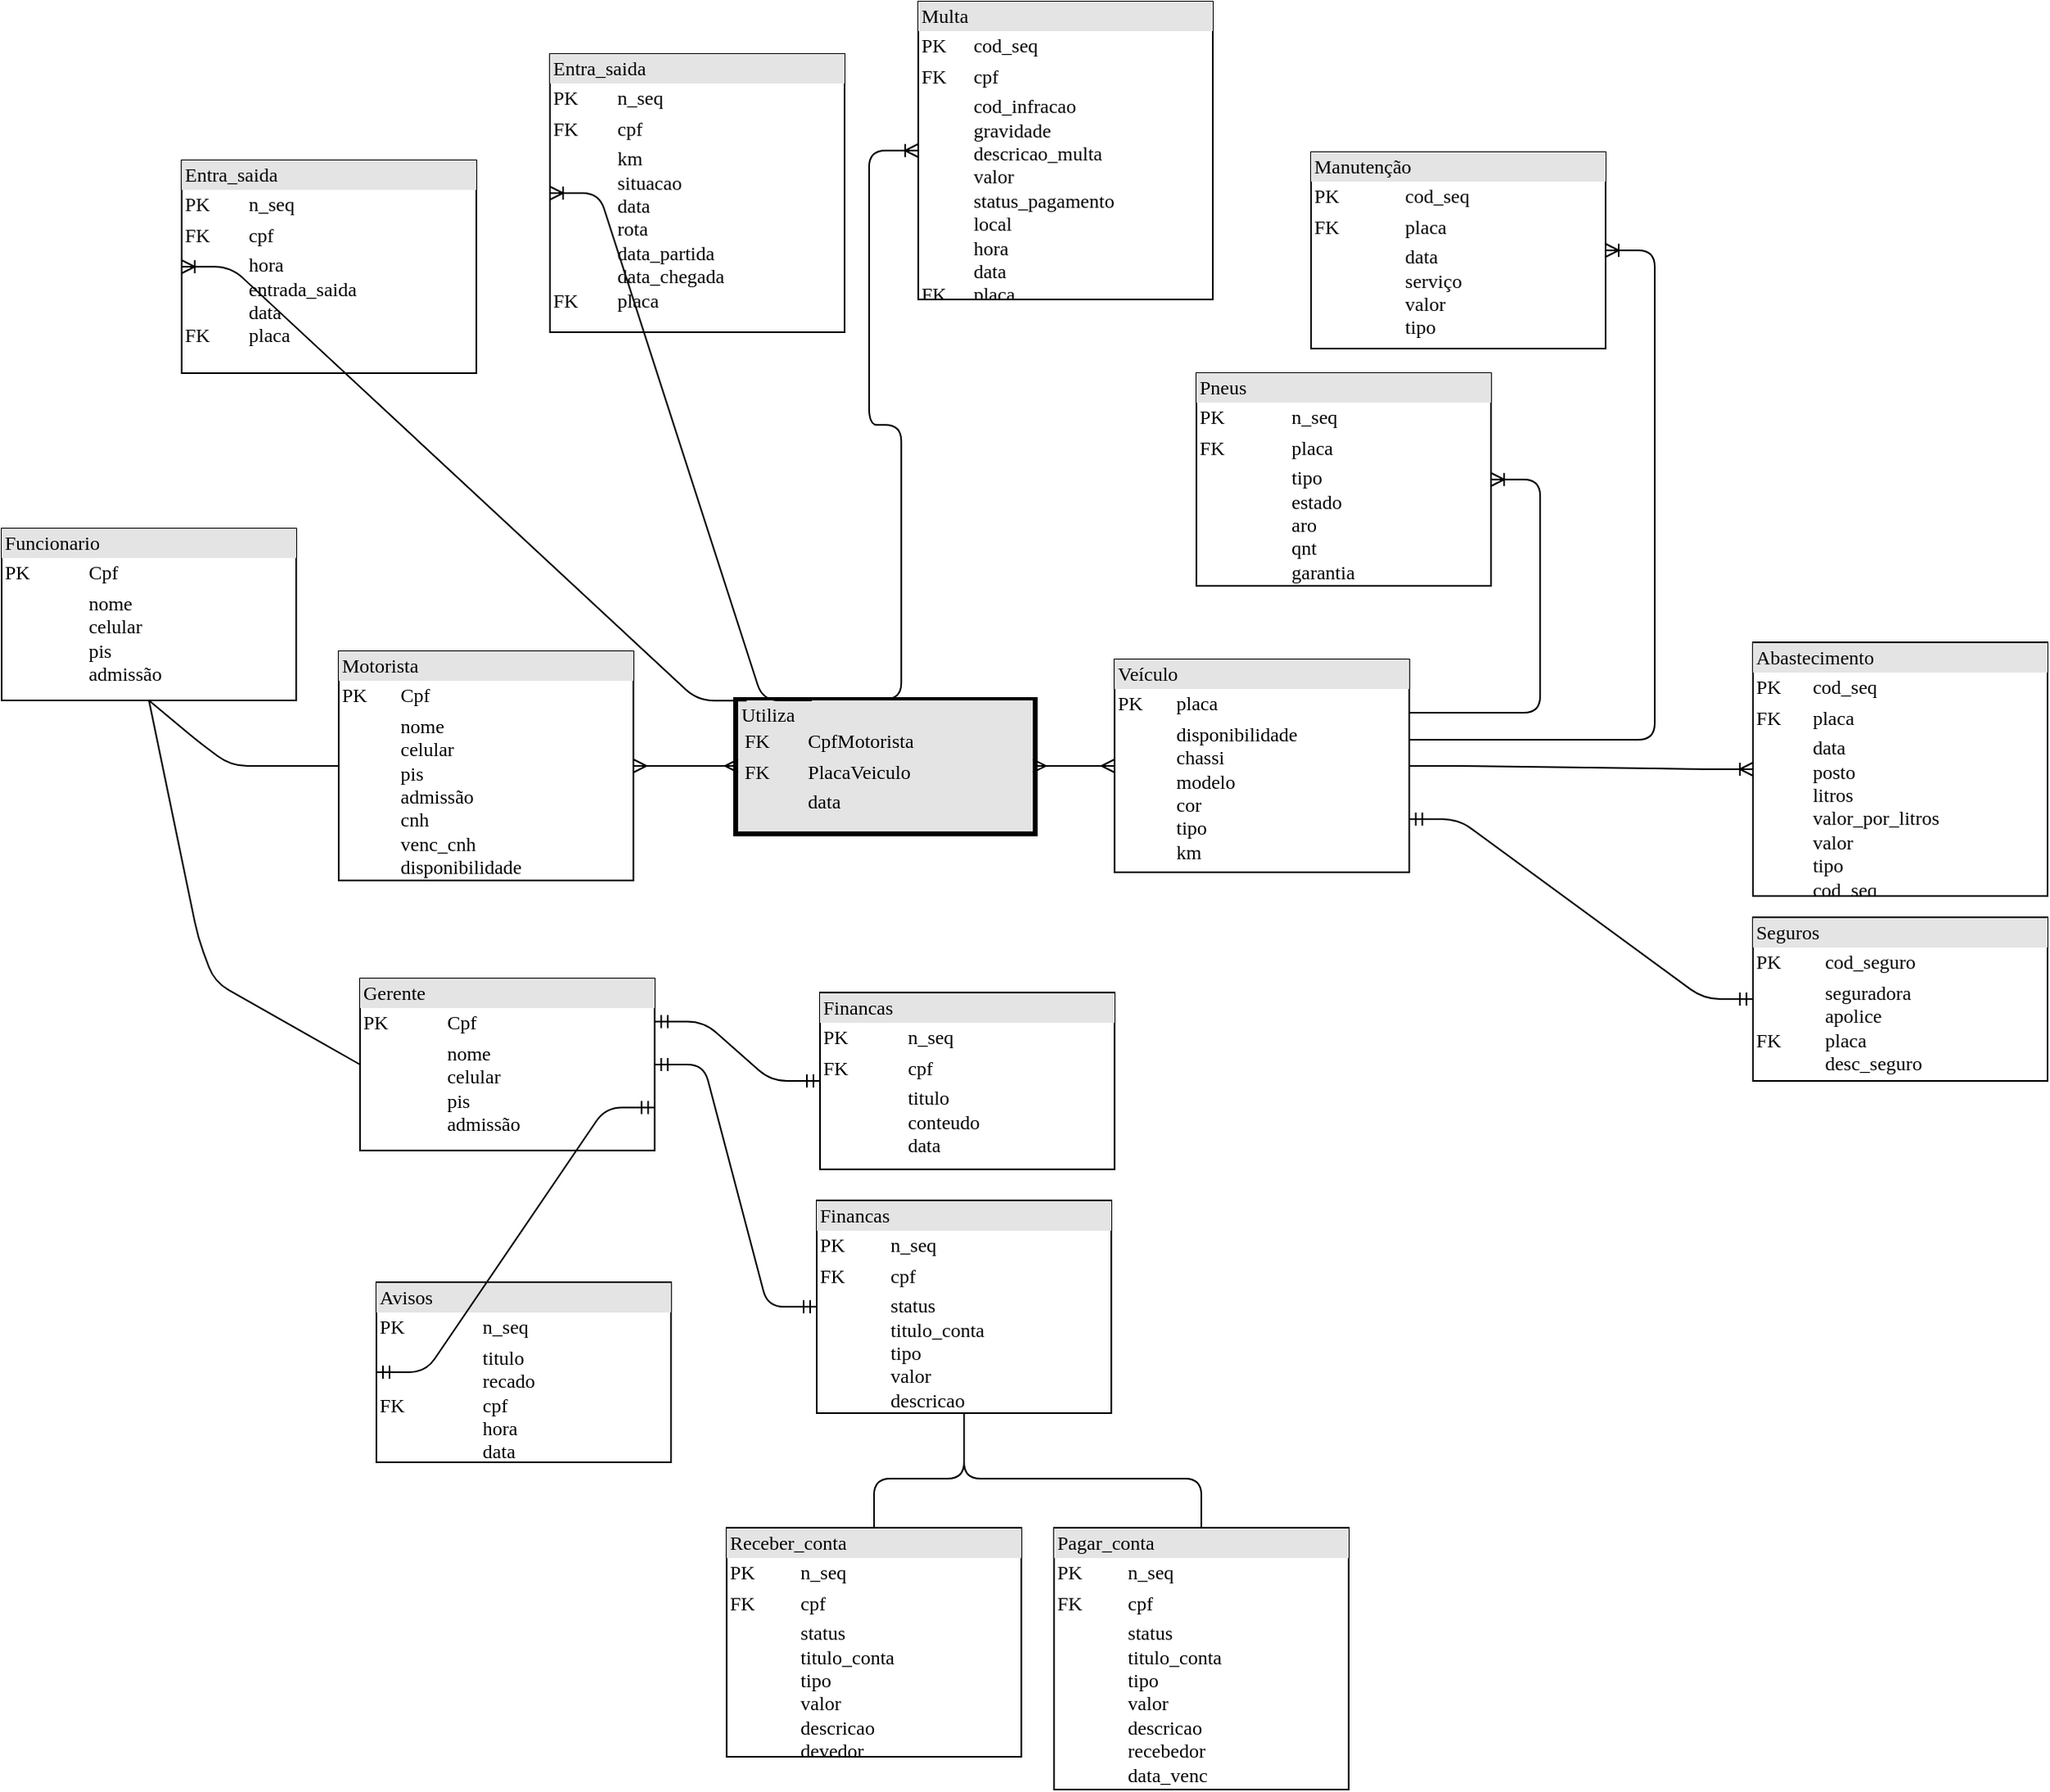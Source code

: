 <mxfile version="10.7.1" type="github"><diagram name="Page-1" id="2ca16b54-16f6-2749-3443-fa8db7711227"><mxGraphModel dx="2177" dy="1720" grid="1" gridSize="10" guides="1" tooltips="1" connect="1" arrows="1" fold="1" page="1" pageScale="1" pageWidth="1100" pageHeight="850" background="#ffffff" math="0" shadow="0"><root><mxCell id="0"/><mxCell id="1" parent="0"/><mxCell id="4HleYmOXz7uM1X4ugsMQ-54" value="" style="rounded=0;whiteSpace=wrap;html=1;strokeWidth=6;" vertex="1" parent="1"><mxGeometry x="230" y="306" width="180" height="79" as="geometry"/></mxCell><mxCell id="2ed32ef02a7f4228-3" value="&lt;div style=&quot;box-sizing: border-box ; width: 100% ; background: #e4e4e4 ; padding: 2px&quot;&gt;Utiliza&lt;table cellpadding=&quot;2&quot; cellspacing=&quot;0&quot; style=&quot;font-size: 1em ; width: 100%&quot;&gt;&lt;tbody&gt;&lt;tr&gt;&lt;td&gt;FK&lt;/td&gt;&lt;td&gt;CpfMotorista&lt;/td&gt;&lt;/tr&gt;&lt;tr&gt;&lt;td&gt;FK&lt;/td&gt;&lt;td&gt;PlacaVeiculo&lt;/td&gt;&lt;/tr&gt;&lt;tr&gt;&lt;td&gt;&lt;/td&gt;&lt;td&gt;data&lt;/td&gt;&lt;/tr&gt;&lt;tr&gt;&lt;td&gt;&lt;br&gt;&lt;/td&gt;&lt;td&gt;&lt;br&gt;&lt;/td&gt;&lt;/tr&gt;&lt;/tbody&gt;&lt;/table&gt;&lt;/div&gt;" style="verticalAlign=top;align=left;overflow=fill;html=1;rounded=0;shadow=0;comic=0;labelBackgroundColor=none;strokeColor=#000000;strokeWidth=1;fillColor=#ffffff;fontFamily=Verdana;fontSize=12;fontColor=#000000;" parent="1" vertex="1"><mxGeometry x="230" y="305" width="180" height="80" as="geometry"/></mxCell><mxCell id="2ed32ef02a7f4228-7" value="&lt;div style=&quot;box-sizing: border-box ; width: 100% ; background: #e4e4e4 ; padding: 2px&quot;&gt;Pneus&lt;/div&gt;&lt;table style=&quot;width: 100% ; font-size: 1em&quot; cellpadding=&quot;2&quot; cellspacing=&quot;0&quot;&gt;&lt;tbody&gt;&lt;tr&gt;&lt;td&gt;PK&lt;/td&gt;&lt;td&gt;n_seq&lt;/td&gt;&lt;/tr&gt;&lt;tr&gt;&lt;td&gt;FK&lt;/td&gt;&lt;td&gt;placa&lt;/td&gt;&lt;/tr&gt;&lt;tr&gt;&lt;td&gt;&lt;/td&gt;&lt;td&gt;tipo&lt;br&gt;estado&lt;br&gt;aro&lt;br&gt;qnt&lt;br&gt;garantia&lt;/td&gt;&lt;/tr&gt;&lt;/tbody&gt;&lt;/table&gt;" style="verticalAlign=top;align=left;overflow=fill;html=1;rounded=0;shadow=0;comic=0;labelBackgroundColor=none;strokeColor=#000000;strokeWidth=1;fillColor=#ffffff;fontFamily=Verdana;fontSize=12;fontColor=#000000;" parent="1" vertex="1"><mxGeometry x="510" y="105" width="180" height="130" as="geometry"/></mxCell><mxCell id="2ed32ef02a7f4228-8" value="&lt;div style=&quot;box-sizing: border-box ; width: 100% ; background: #e4e4e4 ; padding: 2px&quot;&gt;Veículo&lt;/div&gt;&lt;table style=&quot;width: 100% ; font-size: 1em&quot; cellpadding=&quot;2&quot; cellspacing=&quot;0&quot;&gt;&lt;tbody&gt;&lt;tr&gt;&lt;td&gt;PK&lt;/td&gt;&lt;td&gt;placa&lt;br&gt;&lt;/td&gt;&lt;/tr&gt;&lt;tr&gt;&lt;td&gt;&lt;/td&gt;&lt;td&gt;disponibilidade&lt;br&gt;chassi&lt;br&gt;modelo&lt;br&gt;cor&lt;br&gt;tipo&lt;br&gt;km&lt;/td&gt;&lt;/tr&gt;&lt;/tbody&gt;&lt;/table&gt;&lt;br&gt;" style="verticalAlign=top;align=left;overflow=fill;html=1;rounded=0;shadow=0;comic=0;labelBackgroundColor=none;strokeColor=#000000;strokeWidth=1;fillColor=#ffffff;fontFamily=Verdana;fontSize=12;fontColor=#000000;" parent="1" vertex="1"><mxGeometry x="460" y="280" width="180" height="130" as="geometry"/></mxCell><mxCell id="4HleYmOXz7uM1X4ugsMQ-1" value="&lt;div style=&quot;box-sizing: border-box ; width: 100% ; background: #e4e4e4 ; padding: 2px&quot;&gt;Funcionario&lt;/div&gt;&lt;table style=&quot;width: 100% ; font-size: 1em&quot; cellpadding=&quot;2&quot; cellspacing=&quot;0&quot;&gt;&lt;tbody&gt;&lt;tr&gt;&lt;td&gt;PK&lt;/td&gt;&lt;td&gt;Cpf&lt;br&gt;&lt;/td&gt;&lt;/tr&gt;&lt;tr&gt;&lt;td&gt;&lt;br&gt;&lt;/td&gt;&lt;td&gt;nome&lt;br&gt;celular&lt;br&gt;pis&lt;br&gt;admissão&lt;br&gt;&lt;/td&gt;&lt;/tr&gt;&lt;/tbody&gt;&lt;/table&gt;" style="verticalAlign=top;align=left;overflow=fill;html=1;rounded=0;shadow=0;comic=0;labelBackgroundColor=none;strokeColor=#000000;strokeWidth=1;fillColor=#ffffff;fontFamily=Verdana;fontSize=12;fontColor=#000000;" vertex="1" parent="1"><mxGeometry x="-220" y="200" width="180" height="105" as="geometry"/></mxCell><mxCell id="4HleYmOXz7uM1X4ugsMQ-3" value="&lt;div style=&quot;box-sizing: border-box ; width: 100% ; background: #e4e4e4 ; padding: 2px&quot;&gt;Gerente&lt;/div&gt;&lt;table style=&quot;width: 100% ; font-size: 1em&quot; cellpadding=&quot;2&quot; cellspacing=&quot;0&quot;&gt;&lt;tbody&gt;&lt;tr&gt;&lt;td&gt;PK&lt;/td&gt;&lt;td&gt;Cpf&lt;br&gt;&lt;/td&gt;&lt;/tr&gt;&lt;tr&gt;&lt;td&gt;&lt;br&gt;&lt;/td&gt;&lt;td&gt;nome&lt;br&gt;celular&lt;br&gt;pis&lt;br&gt;admissão&lt;br&gt;&lt;/td&gt;&lt;/tr&gt;&lt;/tbody&gt;&lt;/table&gt;" style="verticalAlign=top;align=left;overflow=fill;html=1;rounded=0;shadow=0;comic=0;labelBackgroundColor=none;strokeColor=#000000;strokeWidth=1;fillColor=#ffffff;fontFamily=Verdana;fontSize=12;fontColor=#000000;" vertex="1" parent="1"><mxGeometry x="-1" y="475" width="180" height="105" as="geometry"/></mxCell><mxCell id="4HleYmOXz7uM1X4ugsMQ-4" value="&lt;div style=&quot;box-sizing: border-box ; width: 100% ; background: #e4e4e4 ; padding: 2px&quot;&gt;Motorista&lt;/div&gt;&lt;table style=&quot;width: 100% ; font-size: 1em&quot; cellpadding=&quot;2&quot; cellspacing=&quot;0&quot;&gt;&lt;tbody&gt;&lt;tr&gt;&lt;td&gt;PK&lt;/td&gt;&lt;td&gt;Cpf&lt;br&gt;&lt;/td&gt;&lt;/tr&gt;&lt;tr&gt;&lt;td&gt;&lt;br&gt;&lt;/td&gt;&lt;td&gt;nome&lt;br&gt;celular&lt;br&gt;pis&lt;br&gt;admissão&lt;br&gt;cnh&lt;br&gt;venc_cnh&lt;br&gt;disponibilidade&lt;/td&gt;&lt;/tr&gt;&lt;/tbody&gt;&lt;/table&gt;" style="verticalAlign=top;align=left;overflow=fill;html=1;rounded=0;shadow=0;comic=0;labelBackgroundColor=none;strokeColor=#000000;strokeWidth=1;fillColor=#ffffff;fontFamily=Verdana;fontSize=12;fontColor=#000000;" vertex="1" parent="1"><mxGeometry x="-14" y="275" width="180" height="140" as="geometry"/></mxCell><mxCell id="4HleYmOXz7uM1X4ugsMQ-7" value="" style="edgeStyle=entityRelationEdgeStyle;fontSize=12;html=1;endArrow=ERoneToMany;entryX=0;entryY=0.5;entryDx=0;entryDy=0;exitX=0.387;exitY=-0.009;exitDx=0;exitDy=0;exitPerimeter=0;" edge="1" parent="1" source="2ed32ef02a7f4228-3" target="4HleYmOXz7uM1X4ugsMQ-50"><mxGeometry width="100" height="100" relative="1" as="geometry"><mxPoint x="360" y="260" as="sourcePoint"/><mxPoint x="320" y="-150" as="targetPoint"/></mxGeometry></mxCell><mxCell id="4HleYmOXz7uM1X4ugsMQ-10" value="" style="edgeStyle=entityRelationEdgeStyle;fontSize=12;html=1;endArrow=ERmany;startArrow=ERmany;exitX=1;exitY=0.5;exitDx=0;exitDy=0;" edge="1" parent="1" source="4HleYmOXz7uM1X4ugsMQ-4" target="2ed32ef02a7f4228-3"><mxGeometry width="100" height="100" relative="1" as="geometry"><mxPoint x="150" y="230" as="sourcePoint"/><mxPoint x="250" y="130" as="targetPoint"/></mxGeometry></mxCell><mxCell id="4HleYmOXz7uM1X4ugsMQ-11" value="" style="edgeStyle=entityRelationEdgeStyle;fontSize=12;html=1;endArrow=ERmany;startArrow=ERmany;exitX=1;exitY=0.5;exitDx=0;exitDy=0;entryX=0;entryY=0.5;entryDx=0;entryDy=0;" edge="1" parent="1" source="2ed32ef02a7f4228-3" target="2ed32ef02a7f4228-8"><mxGeometry width="100" height="100" relative="1" as="geometry"><mxPoint x="390.167" y="414.833" as="sourcePoint"/><mxPoint x="454.5" y="414.5" as="targetPoint"/></mxGeometry></mxCell><mxCell id="4HleYmOXz7uM1X4ugsMQ-16" value="" style="endArrow=none;html=1;entryX=0.5;entryY=1;entryDx=0;entryDy=0;exitX=0;exitY=0.5;exitDx=0;exitDy=0;" edge="1" parent="1" source="4HleYmOXz7uM1X4ugsMQ-4" target="4HleYmOXz7uM1X4ugsMQ-1"><mxGeometry width="50" height="50" relative="1" as="geometry"><mxPoint x="-230" y="340" as="sourcePoint"/><mxPoint x="-180" y="290" as="targetPoint"/><Array as="points"><mxPoint x="-80" y="345"/><mxPoint x="-100" y="330"/></Array></mxGeometry></mxCell><mxCell id="4HleYmOXz7uM1X4ugsMQ-17" value="" style="endArrow=none;html=1;entryX=0.5;entryY=1;entryDx=0;entryDy=0;exitX=0;exitY=0.5;exitDx=0;exitDy=0;" edge="1" parent="1" source="4HleYmOXz7uM1X4ugsMQ-3" target="4HleYmOXz7uM1X4ugsMQ-1"><mxGeometry width="50" height="50" relative="1" as="geometry"><mxPoint x="-130" y="420" as="sourcePoint"/><mxPoint x="-130" y="355" as="targetPoint"/><Array as="points"><mxPoint x="-90" y="477"/><mxPoint x="-100" y="450"/></Array></mxGeometry></mxCell><mxCell id="4HleYmOXz7uM1X4ugsMQ-18" value="" style="edgeStyle=entityRelationEdgeStyle;fontSize=12;html=1;endArrow=ERoneToMany;exitX=1;exitY=0.25;exitDx=0;exitDy=0;" edge="1" parent="1" source="2ed32ef02a7f4228-8" target="2ed32ef02a7f4228-7"><mxGeometry width="100" height="100" relative="1" as="geometry"><mxPoint x="610" y="220" as="sourcePoint"/><mxPoint x="540" y="270" as="targetPoint"/></mxGeometry></mxCell><mxCell id="4HleYmOXz7uM1X4ugsMQ-20" value="&lt;div style=&quot;box-sizing: border-box ; width: 100% ; background: #e4e4e4 ; padding: 2px&quot;&gt;Manutenção&lt;/div&gt;&lt;table style=&quot;width: 100% ; font-size: 1em&quot; cellpadding=&quot;2&quot; cellspacing=&quot;0&quot;&gt;&lt;tbody&gt;&lt;tr&gt;&lt;td&gt;PK&lt;/td&gt;&lt;td&gt;cod_seq&lt;/td&gt;&lt;/tr&gt;&lt;tr&gt;&lt;td&gt;FK&lt;/td&gt;&lt;td&gt;placa&lt;/td&gt;&lt;/tr&gt;&lt;tr&gt;&lt;td&gt;&lt;/td&gt;&lt;td&gt;data&lt;br&gt;serviço&lt;br&gt;valor&lt;br&gt;tipo&lt;/td&gt;&lt;/tr&gt;&lt;/tbody&gt;&lt;/table&gt;" style="verticalAlign=top;align=left;overflow=fill;html=1;rounded=0;shadow=0;comic=0;labelBackgroundColor=none;strokeColor=#000000;strokeWidth=1;fillColor=#ffffff;fontFamily=Verdana;fontSize=12;fontColor=#000000;" vertex="1" parent="1"><mxGeometry x="580" y="-30" width="180" height="120" as="geometry"/></mxCell><mxCell id="4HleYmOXz7uM1X4ugsMQ-28" value="" style="edgeStyle=entityRelationEdgeStyle;fontSize=12;html=1;endArrow=ERoneToMany;exitX=0.999;exitY=0.377;exitDx=0;exitDy=0;exitPerimeter=0;" edge="1" parent="1" source="2ed32ef02a7f4228-8" target="4HleYmOXz7uM1X4ugsMQ-20"><mxGeometry width="100" height="100" relative="1" as="geometry"><mxPoint x="650" y="330" as="sourcePoint"/><mxPoint x="930" y="240" as="targetPoint"/></mxGeometry></mxCell><mxCell id="4HleYmOXz7uM1X4ugsMQ-29" value="&lt;div style=&quot;box-sizing: border-box ; width: 100% ; background: #e4e4e4 ; padding: 2px&quot;&gt;Abastecimento&lt;/div&gt;&lt;table style=&quot;width: 100% ; font-size: 1em&quot; cellpadding=&quot;2&quot; cellspacing=&quot;0&quot;&gt;&lt;tbody&gt;&lt;tr&gt;&lt;td&gt;PK&lt;/td&gt;&lt;td&gt;cod_seq&lt;/td&gt;&lt;/tr&gt;&lt;tr&gt;&lt;td&gt;FK&lt;/td&gt;&lt;td&gt;placa&lt;/td&gt;&lt;/tr&gt;&lt;tr&gt;&lt;td&gt;&lt;/td&gt;&lt;td&gt;data&lt;br&gt;posto&lt;br&gt;litros&lt;br&gt;valor_por_litros&lt;br&gt;valor&lt;br&gt;tipo&lt;br&gt;cod_seq&lt;/td&gt;&lt;/tr&gt;&lt;/tbody&gt;&lt;/table&gt;" style="verticalAlign=top;align=left;overflow=fill;html=1;rounded=0;shadow=0;comic=0;labelBackgroundColor=none;strokeColor=#000000;strokeWidth=1;fillColor=#ffffff;fontFamily=Verdana;fontSize=12;fontColor=#000000;" vertex="1" parent="1"><mxGeometry x="850" y="269.5" width="180" height="155" as="geometry"/></mxCell><mxCell id="4HleYmOXz7uM1X4ugsMQ-30" value="" style="edgeStyle=entityRelationEdgeStyle;fontSize=12;html=1;endArrow=ERoneToMany;exitX=1;exitY=0.5;exitDx=0;exitDy=0;entryX=0;entryY=0.5;entryDx=0;entryDy=0;" edge="1" parent="1" source="2ed32ef02a7f4228-8" target="4HleYmOXz7uM1X4ugsMQ-29"><mxGeometry width="100" height="100" relative="1" as="geometry"><mxPoint x="649.571" y="354.714" as="sourcePoint"/><mxPoint x="770" y="40.0" as="targetPoint"/></mxGeometry></mxCell><mxCell id="4HleYmOXz7uM1X4ugsMQ-32" value="&lt;div style=&quot;box-sizing: border-box ; width: 100% ; background: #e4e4e4 ; padding: 2px&quot;&gt;Seguros&lt;/div&gt;&lt;table style=&quot;width: 100% ; font-size: 1em&quot; cellpadding=&quot;2&quot; cellspacing=&quot;0&quot;&gt;&lt;tbody&gt;&lt;tr&gt;&lt;td&gt;PK&lt;/td&gt;&lt;td&gt;cod_seguro&lt;/td&gt;&lt;/tr&gt;&lt;tr&gt;&lt;td&gt;FK&lt;/td&gt;&lt;td&gt;seguradora&lt;br&gt;apolice&lt;br&gt;placa&lt;br&gt;desc_seguro&lt;br&gt;&lt;br&gt;&lt;/td&gt;&lt;/tr&gt;&lt;/tbody&gt;&lt;/table&gt;" style="verticalAlign=top;align=left;overflow=fill;html=1;rounded=0;shadow=0;comic=0;labelBackgroundColor=none;strokeColor=#000000;strokeWidth=1;fillColor=#ffffff;fontFamily=Verdana;fontSize=12;fontColor=#000000;" vertex="1" parent="1"><mxGeometry x="850" y="437.5" width="180" height="100" as="geometry"/></mxCell><mxCell id="4HleYmOXz7uM1X4ugsMQ-35" value="" style="edgeStyle=entityRelationEdgeStyle;fontSize=12;html=1;endArrow=ERmandOne;startArrow=ERmandOne;exitX=1;exitY=0.75;exitDx=0;exitDy=0;entryX=0;entryY=0.5;entryDx=0;entryDy=0;" edge="1" parent="1" source="2ed32ef02a7f4228-8" target="4HleYmOXz7uM1X4ugsMQ-32"><mxGeometry width="100" height="100" relative="1" as="geometry"><mxPoint x="270" y="210" as="sourcePoint"/><mxPoint x="370" y="110" as="targetPoint"/></mxGeometry></mxCell><mxCell id="4HleYmOXz7uM1X4ugsMQ-36" value="&lt;div style=&quot;box-sizing: border-box ; width: 100% ; background: #e4e4e4 ; padding: 2px&quot;&gt;Avisos&lt;/div&gt;&lt;table style=&quot;width: 100% ; font-size: 1em&quot; cellpadding=&quot;2&quot; cellspacing=&quot;0&quot;&gt;&lt;tbody&gt;&lt;tr&gt;&lt;td&gt;PK&lt;/td&gt;&lt;td&gt;n_seq&lt;br&gt;&lt;/td&gt;&lt;/tr&gt;&lt;tr&gt;&lt;td&gt;FK&lt;/td&gt;&lt;td&gt;titulo&lt;br&gt;recado&lt;br&gt;cpf&lt;br&gt;hora&lt;br&gt;data&lt;/td&gt;&lt;/tr&gt;&lt;/tbody&gt;&lt;/table&gt;" style="verticalAlign=top;align=left;overflow=fill;html=1;rounded=0;shadow=0;comic=0;labelBackgroundColor=none;strokeColor=#000000;strokeWidth=1;fillColor=#ffffff;fontFamily=Verdana;fontSize=12;fontColor=#000000;" vertex="1" parent="1"><mxGeometry x="9" y="660.5" width="180" height="110" as="geometry"/></mxCell><mxCell id="4HleYmOXz7uM1X4ugsMQ-38" value="&lt;div style=&quot;box-sizing: border-box ; width: 100% ; background: #e4e4e4 ; padding: 2px&quot;&gt;Financas&lt;/div&gt;&lt;table style=&quot;width: 100% ; font-size: 1em&quot; cellpadding=&quot;2&quot; cellspacing=&quot;0&quot;&gt;&lt;tbody&gt;&lt;tr&gt;&lt;td&gt;PK&lt;/td&gt;&lt;td&gt;n_seq&lt;/td&gt;&lt;/tr&gt;&lt;tr&gt;&lt;td&gt;FK&lt;/td&gt;&lt;td&gt;cpf&lt;/td&gt;&lt;/tr&gt;&lt;tr&gt;&lt;td&gt;&lt;/td&gt;&lt;td&gt;status&lt;br&gt;titulo_conta&lt;br&gt;tipo&lt;br&gt;valor&lt;br&gt;descricao&lt;/td&gt;&lt;/tr&gt;&lt;/tbody&gt;&lt;/table&gt;" style="verticalAlign=top;align=left;overflow=fill;html=1;rounded=0;shadow=0;comic=0;labelBackgroundColor=none;strokeColor=#000000;strokeWidth=1;fillColor=#ffffff;fontFamily=Verdana;fontSize=12;fontColor=#000000;" vertex="1" parent="1"><mxGeometry x="278" y="610.5" width="180" height="130" as="geometry"/></mxCell><mxCell id="4HleYmOXz7uM1X4ugsMQ-39" value="&lt;div style=&quot;box-sizing: border-box ; width: 100% ; background: #e4e4e4 ; padding: 2px&quot;&gt;Receber_conta&lt;/div&gt;&lt;table style=&quot;width: 100% ; font-size: 1em&quot; cellpadding=&quot;2&quot; cellspacing=&quot;0&quot;&gt;&lt;tbody&gt;&lt;tr&gt;&lt;td&gt;PK&lt;/td&gt;&lt;td&gt;n_seq&lt;/td&gt;&lt;/tr&gt;&lt;tr&gt;&lt;td&gt;FK&lt;/td&gt;&lt;td&gt;cpf&lt;/td&gt;&lt;/tr&gt;&lt;tr&gt;&lt;td&gt;&lt;/td&gt;&lt;td&gt;status&lt;br&gt;titulo_conta&lt;br&gt;tipo&lt;br&gt;valor&lt;br&gt;descricao&lt;br&gt;devedor&lt;/td&gt;&lt;/tr&gt;&lt;/tbody&gt;&lt;/table&gt;" style="verticalAlign=top;align=left;overflow=fill;html=1;rounded=0;shadow=0;comic=0;labelBackgroundColor=none;strokeColor=#000000;strokeWidth=1;fillColor=#ffffff;fontFamily=Verdana;fontSize=12;fontColor=#000000;" vertex="1" parent="1"><mxGeometry x="223" y="810.5" width="180" height="140" as="geometry"/></mxCell><mxCell id="4HleYmOXz7uM1X4ugsMQ-40" value="&lt;div style=&quot;box-sizing: border-box ; width: 100% ; background: #e4e4e4 ; padding: 2px&quot;&gt;Pagar_conta&lt;/div&gt;&lt;table style=&quot;width: 100% ; font-size: 1em&quot; cellpadding=&quot;2&quot; cellspacing=&quot;0&quot;&gt;&lt;tbody&gt;&lt;tr&gt;&lt;td&gt;PK&lt;/td&gt;&lt;td&gt;n_seq&lt;/td&gt;&lt;/tr&gt;&lt;tr&gt;&lt;td&gt;FK&lt;/td&gt;&lt;td&gt;cpf&lt;/td&gt;&lt;/tr&gt;&lt;tr&gt;&lt;td&gt;&lt;/td&gt;&lt;td&gt;status&lt;br&gt;titulo_conta&lt;br&gt;tipo&lt;br&gt;valor&lt;br&gt;descricao&lt;br&gt;recebedor&lt;br&gt;data_venc&lt;/td&gt;&lt;/tr&gt;&lt;/tbody&gt;&lt;/table&gt;" style="verticalAlign=top;align=left;overflow=fill;html=1;rounded=0;shadow=0;comic=0;labelBackgroundColor=none;strokeColor=#000000;strokeWidth=1;fillColor=#ffffff;fontFamily=Verdana;fontSize=12;fontColor=#000000;" vertex="1" parent="1"><mxGeometry x="423" y="810.5" width="180" height="160" as="geometry"/></mxCell><mxCell id="4HleYmOXz7uM1X4ugsMQ-41" value="" style="endArrow=none;html=1;entryX=0.5;entryY=1;entryDx=0;entryDy=0;exitX=0.5;exitY=0;exitDx=0;exitDy=0;" edge="1" parent="1" source="4HleYmOXz7uM1X4ugsMQ-40" target="4HleYmOXz7uM1X4ugsMQ-38"><mxGeometry width="50" height="50" relative="1" as="geometry"><mxPoint x="569" y="820.5" as="sourcePoint"/><mxPoint x="473" y="736.5" as="targetPoint"/><Array as="points"><mxPoint x="513" y="780.5"/><mxPoint x="368" y="780.5"/></Array></mxGeometry></mxCell><mxCell id="4HleYmOXz7uM1X4ugsMQ-42" value="" style="endArrow=none;html=1;entryX=0.5;entryY=1;entryDx=0;entryDy=0;exitX=0.5;exitY=0;exitDx=0;exitDy=0;" edge="1" parent="1" source="4HleYmOXz7uM1X4ugsMQ-39" target="4HleYmOXz7uM1X4ugsMQ-38"><mxGeometry width="50" height="50" relative="1" as="geometry"><mxPoint x="523" y="820.534" as="sourcePoint"/><mxPoint x="378.172" y="760.534" as="targetPoint"/><Array as="points"><mxPoint x="313" y="780.5"/><mxPoint x="368" y="780.5"/></Array></mxGeometry></mxCell><mxCell id="4HleYmOXz7uM1X4ugsMQ-43" value="" style="edgeStyle=entityRelationEdgeStyle;fontSize=12;html=1;endArrow=ERmandOne;startArrow=ERmandOne;exitX=1;exitY=0.5;exitDx=0;exitDy=0;entryX=0;entryY=0.5;entryDx=0;entryDy=0;" edge="1" parent="1" source="4HleYmOXz7uM1X4ugsMQ-3" target="4HleYmOXz7uM1X4ugsMQ-38"><mxGeometry width="100" height="100" relative="1" as="geometry"><mxPoint x="233" y="660.5" as="sourcePoint"/><mxPoint x="333" y="560.5" as="targetPoint"/></mxGeometry></mxCell><mxCell id="4HleYmOXz7uM1X4ugsMQ-44" value="" style="edgeStyle=entityRelationEdgeStyle;fontSize=12;html=1;endArrow=ERmandOne;startArrow=ERmandOne;exitX=1;exitY=0.75;exitDx=0;exitDy=0;entryX=0;entryY=0.5;entryDx=0;entryDy=0;" edge="1" parent="1" source="4HleYmOXz7uM1X4ugsMQ-3" target="4HleYmOXz7uM1X4ugsMQ-36"><mxGeometry width="100" height="100" relative="1" as="geometry"><mxPoint x="188.647" y="537.265" as="sourcePoint"/><mxPoint x="287.471" y="696.088" as="targetPoint"/></mxGeometry></mxCell><mxCell id="4HleYmOXz7uM1X4ugsMQ-45" value="&lt;div style=&quot;box-sizing: border-box ; width: 100% ; background: #e4e4e4 ; padding: 2px&quot;&gt;Financas&lt;/div&gt;&lt;table style=&quot;width: 100% ; font-size: 1em&quot; cellpadding=&quot;2&quot; cellspacing=&quot;0&quot;&gt;&lt;tbody&gt;&lt;tr&gt;&lt;td&gt;PK&lt;/td&gt;&lt;td&gt;n_seq&lt;/td&gt;&lt;/tr&gt;&lt;tr&gt;&lt;td&gt;FK&lt;/td&gt;&lt;td&gt;cpf&lt;/td&gt;&lt;/tr&gt;&lt;tr&gt;&lt;td&gt;&lt;br&gt;&lt;/td&gt;&lt;td&gt;titulo&lt;br&gt;conteudo&lt;br&gt;data&lt;/td&gt;&lt;/tr&gt;&lt;/tbody&gt;&lt;/table&gt;" style="verticalAlign=top;align=left;overflow=fill;html=1;rounded=0;shadow=0;comic=0;labelBackgroundColor=none;strokeColor=#000000;strokeWidth=1;fillColor=#ffffff;fontFamily=Verdana;fontSize=12;fontColor=#000000;" vertex="1" parent="1"><mxGeometry x="280" y="483.5" width="180" height="108" as="geometry"/></mxCell><mxCell id="4HleYmOXz7uM1X4ugsMQ-46" value="" style="edgeStyle=entityRelationEdgeStyle;fontSize=12;html=1;endArrow=ERmandOne;startArrow=ERmandOne;exitX=1;exitY=0.25;exitDx=0;exitDy=0;entryX=0;entryY=0.5;entryDx=0;entryDy=0;" edge="1" parent="1" source="4HleYmOXz7uM1X4ugsMQ-3" target="4HleYmOXz7uM1X4ugsMQ-45"><mxGeometry width="100" height="100" relative="1" as="geometry"><mxPoint x="343" y="630.5" as="sourcePoint"/><mxPoint x="443" y="530.5" as="targetPoint"/></mxGeometry></mxCell><mxCell id="4HleYmOXz7uM1X4ugsMQ-47" value="&lt;div style=&quot;box-sizing: border-box ; width: 100% ; background: #e4e4e4 ; padding: 2px&quot;&gt;Entra_saida&lt;/div&gt;&lt;table style=&quot;width: 100% ; font-size: 1em&quot; cellpadding=&quot;2&quot; cellspacing=&quot;0&quot;&gt;&lt;tbody&gt;&lt;tr&gt;&lt;td&gt;PK&lt;/td&gt;&lt;td&gt;n_seq&lt;/td&gt;&lt;/tr&gt;&lt;tr&gt;&lt;td&gt;FK&lt;/td&gt;&lt;td&gt;cpf&lt;/td&gt;&lt;/tr&gt;&lt;tr&gt;&lt;td&gt;&lt;br&gt;FK&lt;/td&gt;&lt;td&gt;hora&lt;br&gt;entrada_saida&lt;br&gt;data&lt;br&gt;placa&lt;br&gt;&lt;br&gt;&lt;br&gt;&lt;/td&gt;&lt;/tr&gt;&lt;/tbody&gt;&lt;/table&gt;&lt;br&gt;" style="verticalAlign=top;align=left;overflow=fill;html=1;rounded=0;shadow=0;comic=0;labelBackgroundColor=none;strokeColor=#000000;strokeWidth=1;fillColor=#ffffff;fontFamily=Verdana;fontSize=12;fontColor=#000000;" vertex="1" parent="1"><mxGeometry x="-110" y="-25" width="180" height="130" as="geometry"/></mxCell><mxCell id="4HleYmOXz7uM1X4ugsMQ-49" value="&lt;div style=&quot;box-sizing: border-box ; width: 100% ; background: #e4e4e4 ; padding: 2px&quot;&gt;Entra_saida&lt;/div&gt;&lt;table style=&quot;width: 100% ; font-size: 1em&quot; cellpadding=&quot;2&quot; cellspacing=&quot;0&quot;&gt;&lt;tbody&gt;&lt;tr&gt;&lt;td&gt;PK&lt;/td&gt;&lt;td&gt;n_seq&lt;/td&gt;&lt;/tr&gt;&lt;tr&gt;&lt;td&gt;FK&lt;/td&gt;&lt;td&gt;cpf&lt;/td&gt;&lt;/tr&gt;&lt;tr&gt;&lt;td&gt;&lt;br&gt;&lt;br&gt;&lt;br&gt;&lt;br&gt;FK&lt;/td&gt;&lt;td&gt;km&lt;br&gt;situacao&lt;br&gt;data&lt;br&gt;rota&lt;br&gt;data_partida&lt;br&gt;data_chegada&lt;br&gt;placa&lt;br&gt;&lt;br&gt;&lt;br&gt;&lt;/td&gt;&lt;/tr&gt;&lt;/tbody&gt;&lt;/table&gt;&lt;br&gt;" style="verticalAlign=top;align=left;overflow=fill;html=1;rounded=0;shadow=0;comic=0;labelBackgroundColor=none;strokeColor=#000000;strokeWidth=1;fillColor=#ffffff;fontFamily=Verdana;fontSize=12;fontColor=#000000;" vertex="1" parent="1"><mxGeometry x="115" y="-90" width="180" height="170" as="geometry"/></mxCell><mxCell id="4HleYmOXz7uM1X4ugsMQ-50" value="&lt;div style=&quot;box-sizing: border-box ; width: 100% ; background: #e4e4e4 ; padding: 2px&quot;&gt;Multa&lt;/div&gt;&lt;table style=&quot;width: 100% ; font-size: 1em&quot; cellpadding=&quot;2&quot; cellspacing=&quot;0&quot;&gt;&lt;tbody&gt;&lt;tr&gt;&lt;td&gt;PK&lt;/td&gt;&lt;td&gt;cod_seq&lt;/td&gt;&lt;/tr&gt;&lt;tr&gt;&lt;td&gt;FK&lt;/td&gt;&lt;td&gt;cpf&lt;/td&gt;&lt;/tr&gt;&lt;tr&gt;&lt;td&gt;&lt;br&gt;&lt;br&gt;&lt;br&gt;&lt;br&gt;&lt;br&gt;&lt;br&gt;FK&lt;/td&gt;&lt;td&gt;cod_infracao&lt;br&gt;gravidade&lt;br&gt;descricao_multa&lt;br&gt;valor&lt;br&gt;status_pagamento&lt;br&gt;local&lt;br&gt;hora&lt;br&gt;data&lt;br&gt;placa&lt;br&gt;&lt;br&gt;&lt;br&gt;&lt;/td&gt;&lt;/tr&gt;&lt;/tbody&gt;&lt;/table&gt;&lt;br&gt;" style="verticalAlign=top;align=left;overflow=fill;html=1;rounded=0;shadow=0;comic=0;labelBackgroundColor=none;strokeColor=#000000;strokeWidth=1;fillColor=#ffffff;fontFamily=Verdana;fontSize=12;fontColor=#000000;" vertex="1" parent="1"><mxGeometry x="340" y="-122" width="180" height="182" as="geometry"/></mxCell><mxCell id="4HleYmOXz7uM1X4ugsMQ-52" value="" style="edgeStyle=entityRelationEdgeStyle;fontSize=12;html=1;endArrow=ERoneToMany;entryX=0;entryY=0.5;entryDx=0;entryDy=0;exitX=0.25;exitY=0;exitDx=0;exitDy=0;" edge="1" parent="1" source="2ed32ef02a7f4228-3" target="4HleYmOXz7uM1X4ugsMQ-49"><mxGeometry width="100" height="100" relative="1" as="geometry"><mxPoint x="216" y="315.5" as="sourcePoint"/><mxPoint x="196" y="24.5" as="targetPoint"/></mxGeometry></mxCell><mxCell id="4HleYmOXz7uM1X4ugsMQ-53" value="" style="edgeStyle=entityRelationEdgeStyle;fontSize=12;html=1;endArrow=ERoneToMany;entryX=0;entryY=0.5;entryDx=0;entryDy=0;exitX=0.029;exitY=0.001;exitDx=0;exitDy=0;exitPerimeter=0;" edge="1" parent="1" source="2ed32ef02a7f4228-3" target="4HleYmOXz7uM1X4ugsMQ-47"><mxGeometry width="100" height="100" relative="1" as="geometry"><mxPoint x="285" y="315" as="sourcePoint"/><mxPoint x="130" y="-20" as="targetPoint"/></mxGeometry></mxCell></root></mxGraphModel></diagram></mxfile>